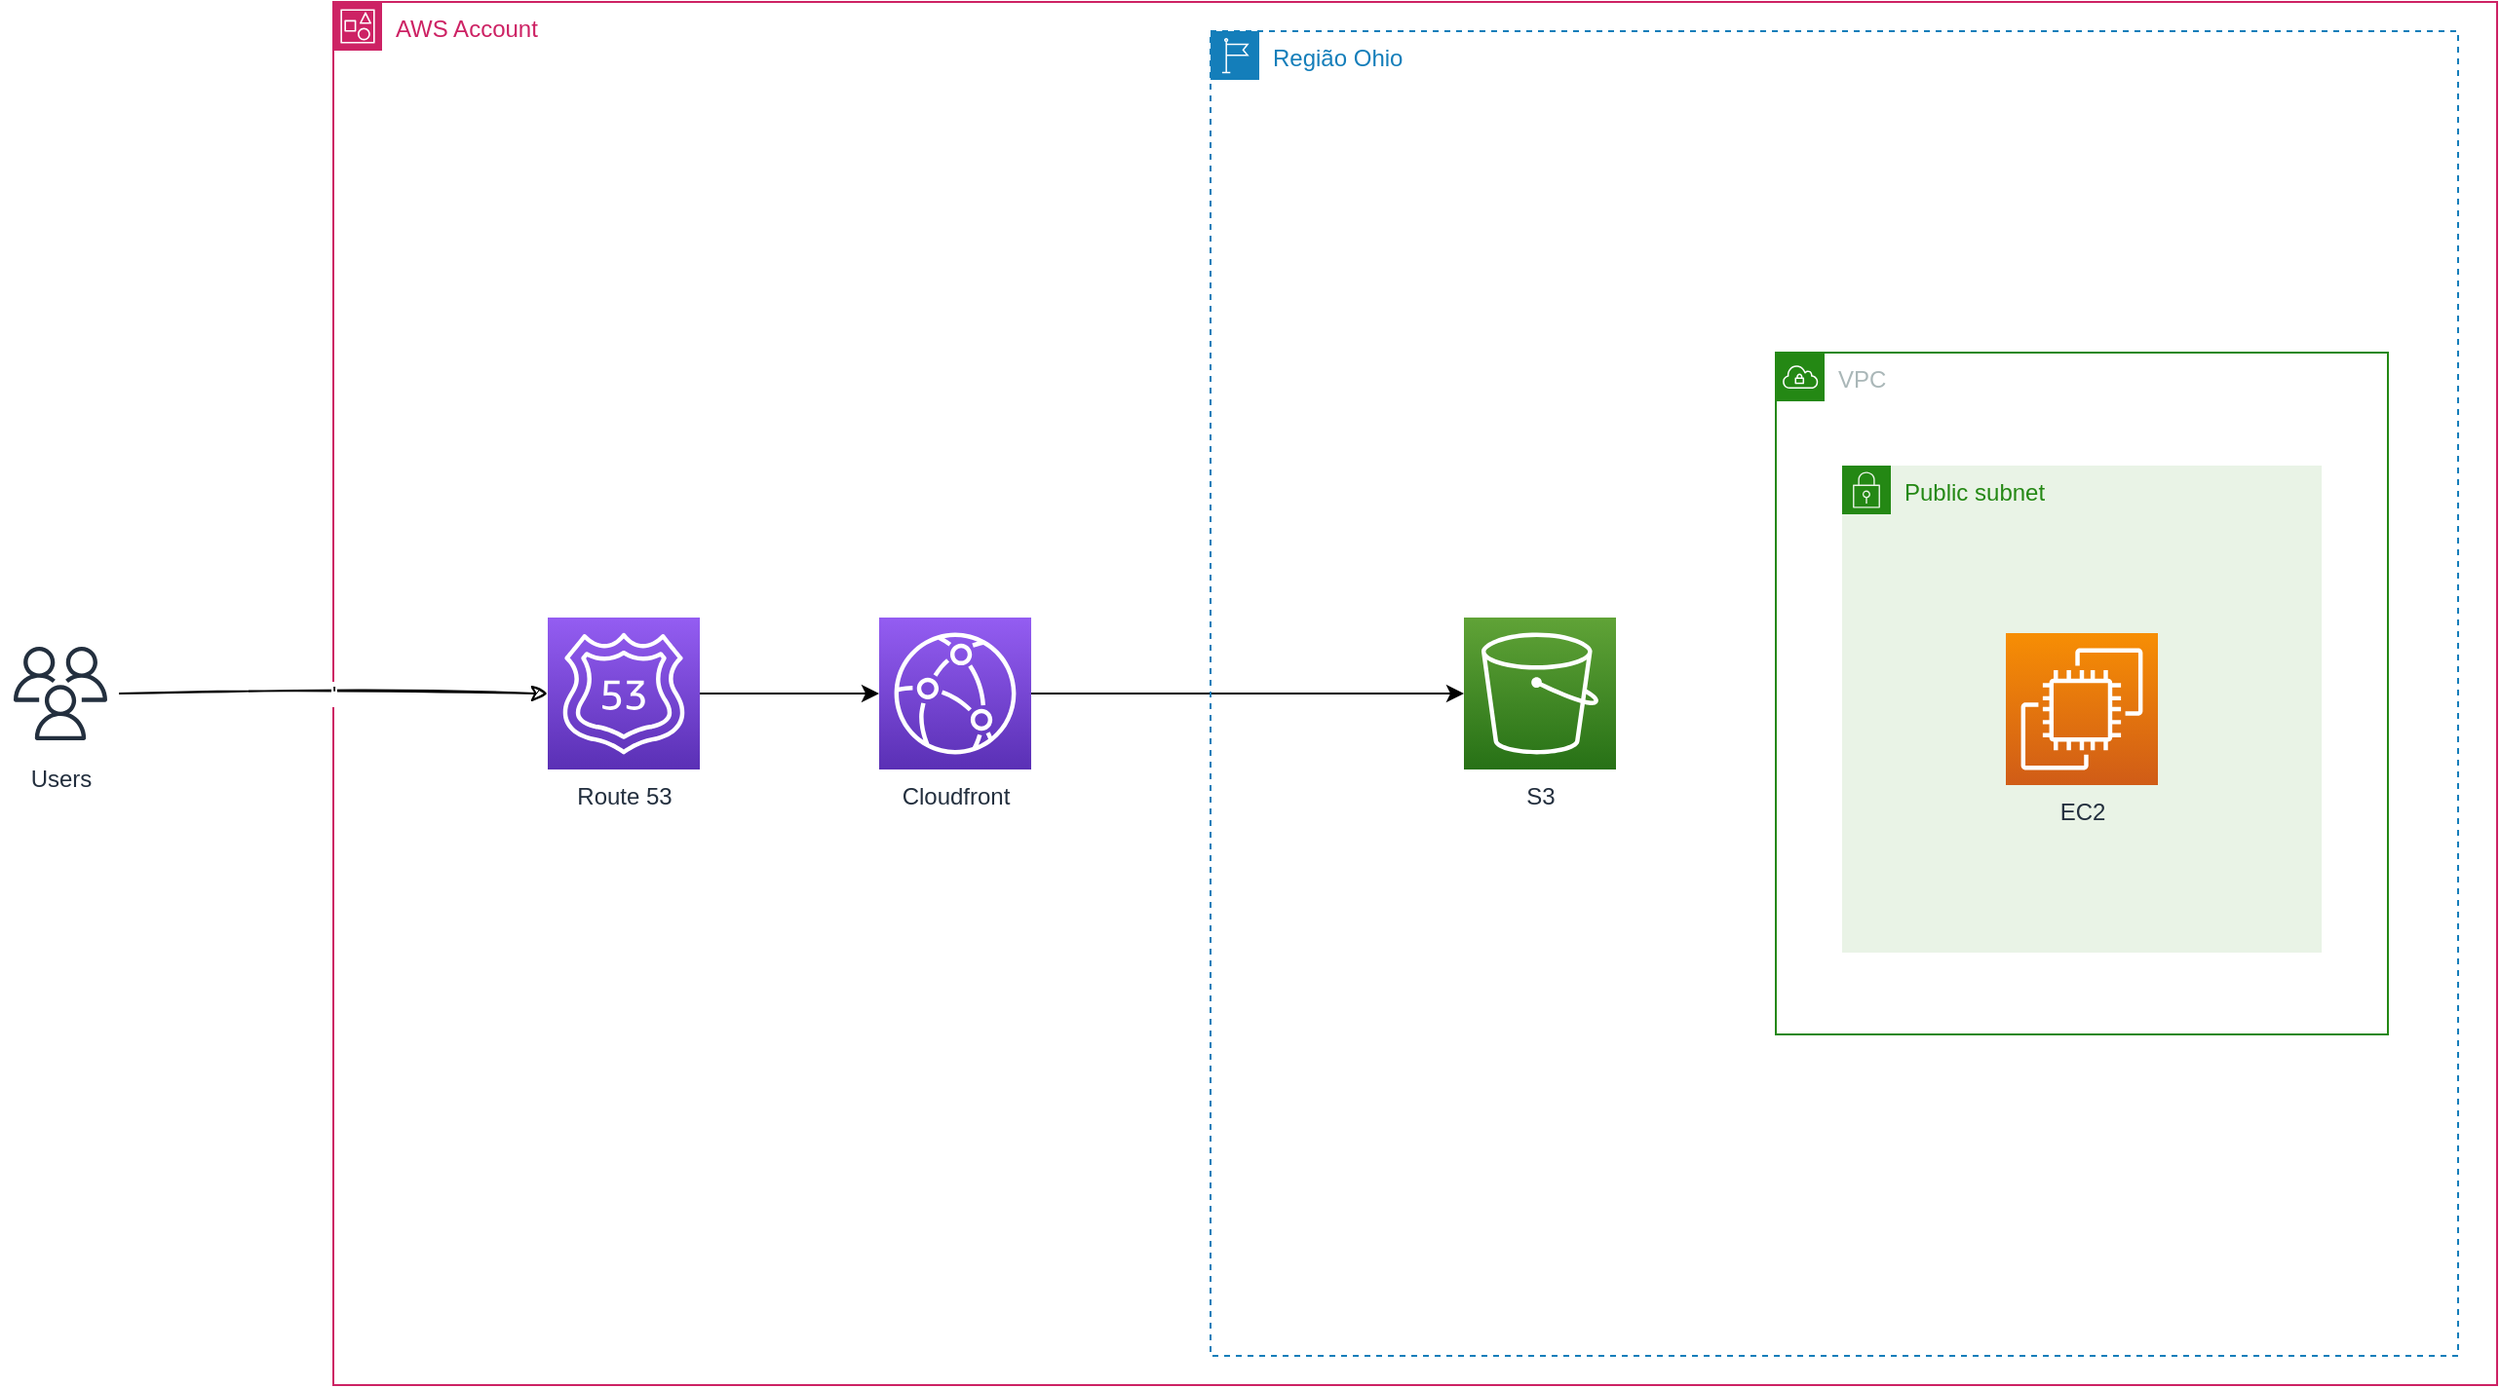 <mxfile version="21.6.8" type="github">
  <diagram name="Página-1" id="XxGiG1Frrbb9neeGTQ59">
    <mxGraphModel dx="2439" dy="942" grid="1" gridSize="10" guides="1" tooltips="1" connect="1" arrows="1" fold="1" page="1" pageScale="1" pageWidth="827" pageHeight="1169" math="0" shadow="0">
      <root>
        <mxCell id="0" />
        <mxCell id="1" parent="0" />
        <mxCell id="krZ_6u9C8UJik5CBfm7a-1" value="AWS Account" style="points=[[0,0],[0.25,0],[0.5,0],[0.75,0],[1,0],[1,0.25],[1,0.5],[1,0.75],[1,1],[0.75,1],[0.5,1],[0.25,1],[0,1],[0,0.75],[0,0.5],[0,0.25]];outlineConnect=0;gradientColor=none;html=1;whiteSpace=wrap;fontSize=12;fontStyle=0;container=1;pointerEvents=0;collapsible=0;recursiveResize=0;shape=mxgraph.aws4.group;grIcon=mxgraph.aws4.group_account;strokeColor=#CD2264;fillColor=none;verticalAlign=top;align=left;spacingLeft=30;fontColor=#CD2264;dashed=0;" vertex="1" parent="1">
          <mxGeometry x="300" y="130" width="1110" height="710" as="geometry" />
        </mxCell>
        <mxCell id="krZ_6u9C8UJik5CBfm7a-13" style="edgeStyle=orthogonalEdgeStyle;rounded=0;orthogonalLoop=1;jettySize=auto;html=1;" edge="1" parent="krZ_6u9C8UJik5CBfm7a-1" source="krZ_6u9C8UJik5CBfm7a-4" target="krZ_6u9C8UJik5CBfm7a-12">
          <mxGeometry relative="1" as="geometry" />
        </mxCell>
        <mxCell id="krZ_6u9C8UJik5CBfm7a-4" value="Cloudfront&lt;br&gt;" style="sketch=0;points=[[0,0,0],[0.25,0,0],[0.5,0,0],[0.75,0,0],[1,0,0],[0,1,0],[0.25,1,0],[0.5,1,0],[0.75,1,0],[1,1,0],[0,0.25,0],[0,0.5,0],[0,0.75,0],[1,0.25,0],[1,0.5,0],[1,0.75,0]];outlineConnect=0;fontColor=#232F3E;gradientColor=#945DF2;gradientDirection=north;fillColor=#5A30B5;strokeColor=#ffffff;dashed=0;verticalLabelPosition=bottom;verticalAlign=top;align=center;html=1;fontSize=12;fontStyle=0;aspect=fixed;shape=mxgraph.aws4.resourceIcon;resIcon=mxgraph.aws4.cloudfront;" vertex="1" parent="krZ_6u9C8UJik5CBfm7a-1">
          <mxGeometry x="280" y="316" width="78" height="78" as="geometry" />
        </mxCell>
        <mxCell id="krZ_6u9C8UJik5CBfm7a-10" style="edgeStyle=orthogonalEdgeStyle;rounded=0;orthogonalLoop=1;jettySize=auto;html=1;entryX=0;entryY=0.5;entryDx=0;entryDy=0;entryPerimeter=0;" edge="1" parent="krZ_6u9C8UJik5CBfm7a-1" source="krZ_6u9C8UJik5CBfm7a-8" target="krZ_6u9C8UJik5CBfm7a-4">
          <mxGeometry relative="1" as="geometry" />
        </mxCell>
        <mxCell id="krZ_6u9C8UJik5CBfm7a-8" value="Route 53" style="sketch=0;points=[[0,0,0],[0.25,0,0],[0.5,0,0],[0.75,0,0],[1,0,0],[0,1,0],[0.25,1,0],[0.5,1,0],[0.75,1,0],[1,1,0],[0,0.25,0],[0,0.5,0],[0,0.75,0],[1,0.25,0],[1,0.5,0],[1,0.75,0]];outlineConnect=0;fontColor=#232F3E;gradientColor=#945DF2;gradientDirection=north;fillColor=#5A30B5;strokeColor=#ffffff;dashed=0;verticalLabelPosition=bottom;verticalAlign=top;align=center;html=1;fontSize=12;fontStyle=0;aspect=fixed;shape=mxgraph.aws4.resourceIcon;resIcon=mxgraph.aws4.route_53;" vertex="1" parent="krZ_6u9C8UJik5CBfm7a-1">
          <mxGeometry x="110" y="316" width="78" height="78" as="geometry" />
        </mxCell>
        <mxCell id="krZ_6u9C8UJik5CBfm7a-11" value="Região Ohio" style="points=[[0,0],[0.25,0],[0.5,0],[0.75,0],[1,0],[1,0.25],[1,0.5],[1,0.75],[1,1],[0.75,1],[0.5,1],[0.25,1],[0,1],[0,0.75],[0,0.5],[0,0.25]];outlineConnect=0;gradientColor=none;html=1;whiteSpace=wrap;fontSize=12;fontStyle=0;container=1;pointerEvents=0;collapsible=0;recursiveResize=0;shape=mxgraph.aws4.group;grIcon=mxgraph.aws4.group_region;strokeColor=#147EBA;fillColor=none;verticalAlign=top;align=left;spacingLeft=30;fontColor=#147EBA;dashed=1;" vertex="1" parent="krZ_6u9C8UJik5CBfm7a-1">
          <mxGeometry x="450" y="15" width="640" height="680" as="geometry" />
        </mxCell>
        <mxCell id="krZ_6u9C8UJik5CBfm7a-12" value="S3&lt;br&gt;" style="sketch=0;points=[[0,0,0],[0.25,0,0],[0.5,0,0],[0.75,0,0],[1,0,0],[0,1,0],[0.25,1,0],[0.5,1,0],[0.75,1,0],[1,1,0],[0,0.25,0],[0,0.5,0],[0,0.75,0],[1,0.25,0],[1,0.5,0],[1,0.75,0]];outlineConnect=0;fontColor=#232F3E;gradientColor=#60A337;gradientDirection=north;fillColor=#277116;strokeColor=#ffffff;dashed=0;verticalLabelPosition=bottom;verticalAlign=top;align=center;html=1;fontSize=12;fontStyle=0;aspect=fixed;shape=mxgraph.aws4.resourceIcon;resIcon=mxgraph.aws4.s3;" vertex="1" parent="krZ_6u9C8UJik5CBfm7a-11">
          <mxGeometry x="130" y="301" width="78" height="78" as="geometry" />
        </mxCell>
        <mxCell id="krZ_6u9C8UJik5CBfm7a-14" value="VPC" style="points=[[0,0],[0.25,0],[0.5,0],[0.75,0],[1,0],[1,0.25],[1,0.5],[1,0.75],[1,1],[0.75,1],[0.5,1],[0.25,1],[0,1],[0,0.75],[0,0.5],[0,0.25]];outlineConnect=0;gradientColor=none;html=1;whiteSpace=wrap;fontSize=12;fontStyle=0;container=1;pointerEvents=0;collapsible=0;recursiveResize=0;shape=mxgraph.aws4.group;grIcon=mxgraph.aws4.group_vpc;strokeColor=#248814;fillColor=none;verticalAlign=top;align=left;spacingLeft=30;fontColor=#AAB7B8;dashed=0;" vertex="1" parent="krZ_6u9C8UJik5CBfm7a-11">
          <mxGeometry x="290" y="165" width="314" height="350" as="geometry" />
        </mxCell>
        <mxCell id="krZ_6u9C8UJik5CBfm7a-16" value="Public subnet" style="points=[[0,0],[0.25,0],[0.5,0],[0.75,0],[1,0],[1,0.25],[1,0.5],[1,0.75],[1,1],[0.75,1],[0.5,1],[0.25,1],[0,1],[0,0.75],[0,0.5],[0,0.25]];outlineConnect=0;gradientColor=none;html=1;whiteSpace=wrap;fontSize=12;fontStyle=0;container=1;pointerEvents=0;collapsible=0;recursiveResize=0;shape=mxgraph.aws4.group;grIcon=mxgraph.aws4.group_security_group;grStroke=0;strokeColor=#248814;fillColor=#E9F3E6;verticalAlign=top;align=left;spacingLeft=30;fontColor=#248814;dashed=0;" vertex="1" parent="krZ_6u9C8UJik5CBfm7a-14">
          <mxGeometry x="34" y="58" width="246" height="250" as="geometry" />
        </mxCell>
        <mxCell id="krZ_6u9C8UJik5CBfm7a-21" value="EC2" style="sketch=0;points=[[0,0,0],[0.25,0,0],[0.5,0,0],[0.75,0,0],[1,0,0],[0,1,0],[0.25,1,0],[0.5,1,0],[0.75,1,0],[1,1,0],[0,0.25,0],[0,0.5,0],[0,0.75,0],[1,0.25,0],[1,0.5,0],[1,0.75,0]];outlineConnect=0;fontColor=#232F3E;gradientColor=#F78E04;gradientDirection=north;fillColor=#D05C17;strokeColor=#ffffff;dashed=0;verticalLabelPosition=bottom;verticalAlign=top;align=center;html=1;fontSize=12;fontStyle=0;aspect=fixed;shape=mxgraph.aws4.resourceIcon;resIcon=mxgraph.aws4.ec2;" vertex="1" parent="krZ_6u9C8UJik5CBfm7a-16">
          <mxGeometry x="84" y="86" width="78" height="78" as="geometry" />
        </mxCell>
        <mxCell id="krZ_6u9C8UJik5CBfm7a-9" value="&#39;" style="edgeStyle=orthogonalEdgeStyle;rounded=0;orthogonalLoop=1;jettySize=auto;html=1;jumpStyle=arc;fillColor=#d5e8d4;strokeColor=#000000;sketch=1;curveFitting=1;jiggle=2;" edge="1" parent="1" source="krZ_6u9C8UJik5CBfm7a-2" target="krZ_6u9C8UJik5CBfm7a-8">
          <mxGeometry relative="1" as="geometry" />
        </mxCell>
        <mxCell id="krZ_6u9C8UJik5CBfm7a-2" value="Users" style="sketch=0;outlineConnect=0;fontColor=#232F3E;gradientColor=none;strokeColor=#232F3E;fillColor=#ffffff;dashed=0;verticalLabelPosition=bottom;verticalAlign=top;align=center;html=1;fontSize=12;fontStyle=0;aspect=fixed;shape=mxgraph.aws4.resourceIcon;resIcon=mxgraph.aws4.users;" vertex="1" parent="1">
          <mxGeometry x="130" y="455" width="60" height="60" as="geometry" />
        </mxCell>
      </root>
    </mxGraphModel>
  </diagram>
</mxfile>
